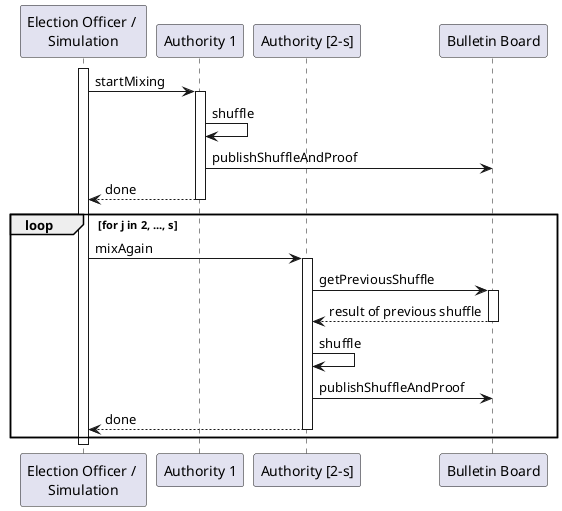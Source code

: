 @startuml
participant "Election Officer / \nSimulation" as eo
participant "Authority 1" as auth1
participant "Authority [2-s]" as auth2
participant "Bulletin Board" as bb

activate eo
eo -> auth1 : startMixing
activate auth1
auth1 -> auth1 : shuffle
auth1 -> bb : publishShuffleAndProof
auth1 --> eo : done
deactivate auth1

loop for j in 2, ..., s
    eo -> auth2 : mixAgain
    activate auth2
    auth2 -> bb : getPreviousShuffle
    activate bb
    bb --> auth2 : result of previous shuffle
    deactivate bb
    auth2 -> auth2 : shuffle
    auth2 -> bb : publishShuffleAndProof
    auth2 --> eo : done
    deactivate auth2
end
deactivate eo
@enduml